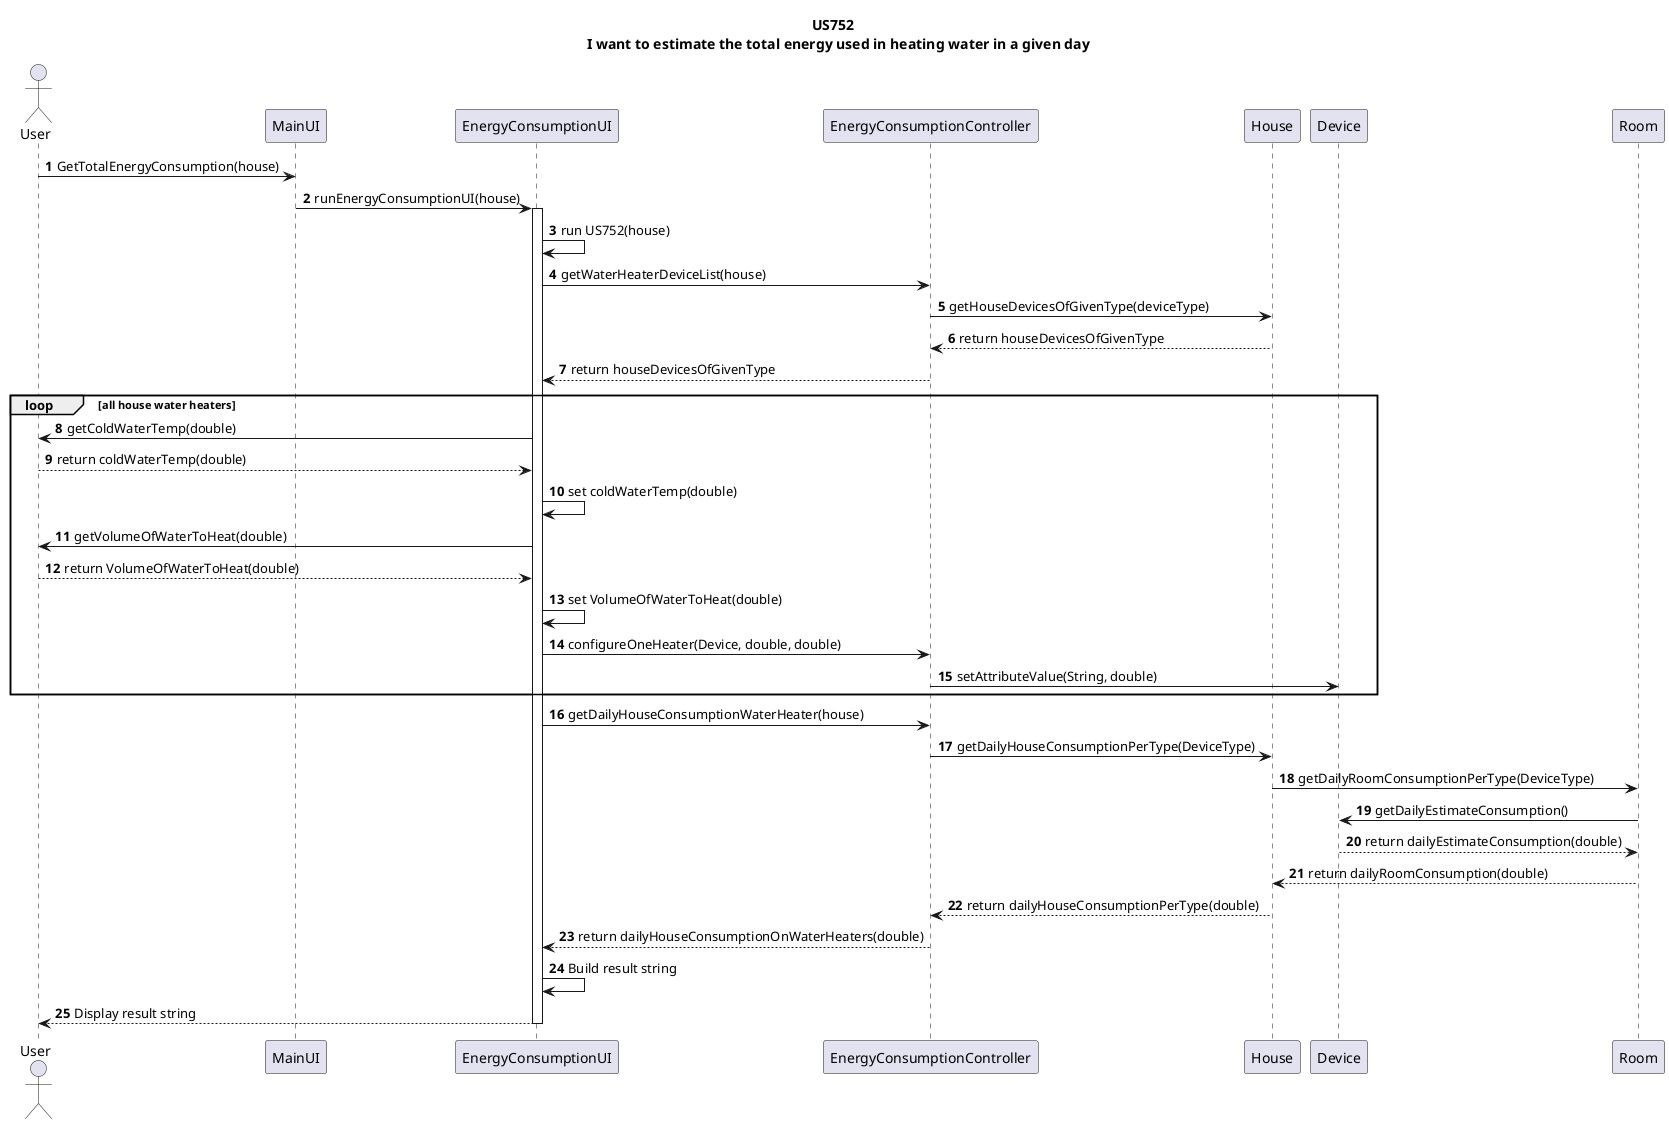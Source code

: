 @startuml

title US752 \n  I want to estimate the total energy used in heating water in a given day

autonumber


actor User

User -> MainUI: GetTotalEnergyConsumption(house)

MainUI -> EnergyConsumptionUI: runEnergyConsumptionUI(house)

activate EnergyConsumptionUI
EnergyConsumptionUI -> EnergyConsumptionUI: run US752(house)

EnergyConsumptionUI -> EnergyConsumptionController: getWaterHeaterDeviceList(house)
EnergyConsumptionController -> House: getHouseDevicesOfGivenType(deviceType)
House --> EnergyConsumptionController: return houseDevicesOfGivenType
EnergyConsumptionController --> EnergyConsumptionUI: return houseDevicesOfGivenType

loop all house water heaters
    EnergyConsumptionUI -> User: getColdWaterTemp(double)
    User --> EnergyConsumptionUI: return coldWaterTemp(double)
    EnergyConsumptionUI -> EnergyConsumptionUI: set coldWaterTemp(double)
    EnergyConsumptionUI -> User: getVolumeOfWaterToHeat(double)
    User --> EnergyConsumptionUI: return VolumeOfWaterToHeat(double)
    EnergyConsumptionUI -> EnergyConsumptionUI: set VolumeOfWaterToHeat(double)
    EnergyConsumptionUI -> EnergyConsumptionController: configureOneHeater(Device, double, double)
    EnergyConsumptionController -> Device: setAttributeValue(String, double)
end
EnergyConsumptionUI -> EnergyConsumptionController: getDailyHouseConsumptionWaterHeater(house)
EnergyConsumptionController -> House: getDailyHouseConsumptionPerType(DeviceType)
House -> Room: getDailyRoomConsumptionPerType(DeviceType)
Room -> Device: getDailyEstimateConsumption()
Device --> Room: return dailyEstimateConsumption(double)
Room --> House: return dailyRoomConsumption(double)
House --> EnergyConsumptionController: return dailyHouseConsumptionPerType(double)
EnergyConsumptionController --> EnergyConsumptionUI: return dailyHouseConsumptionOnWaterHeaters(double)
EnergyConsumptionUI -> EnergyConsumptionUI: Build result string
EnergyConsumptionUI --> User: Display result string
deactivate EnergyConsumptionUI

@enduml